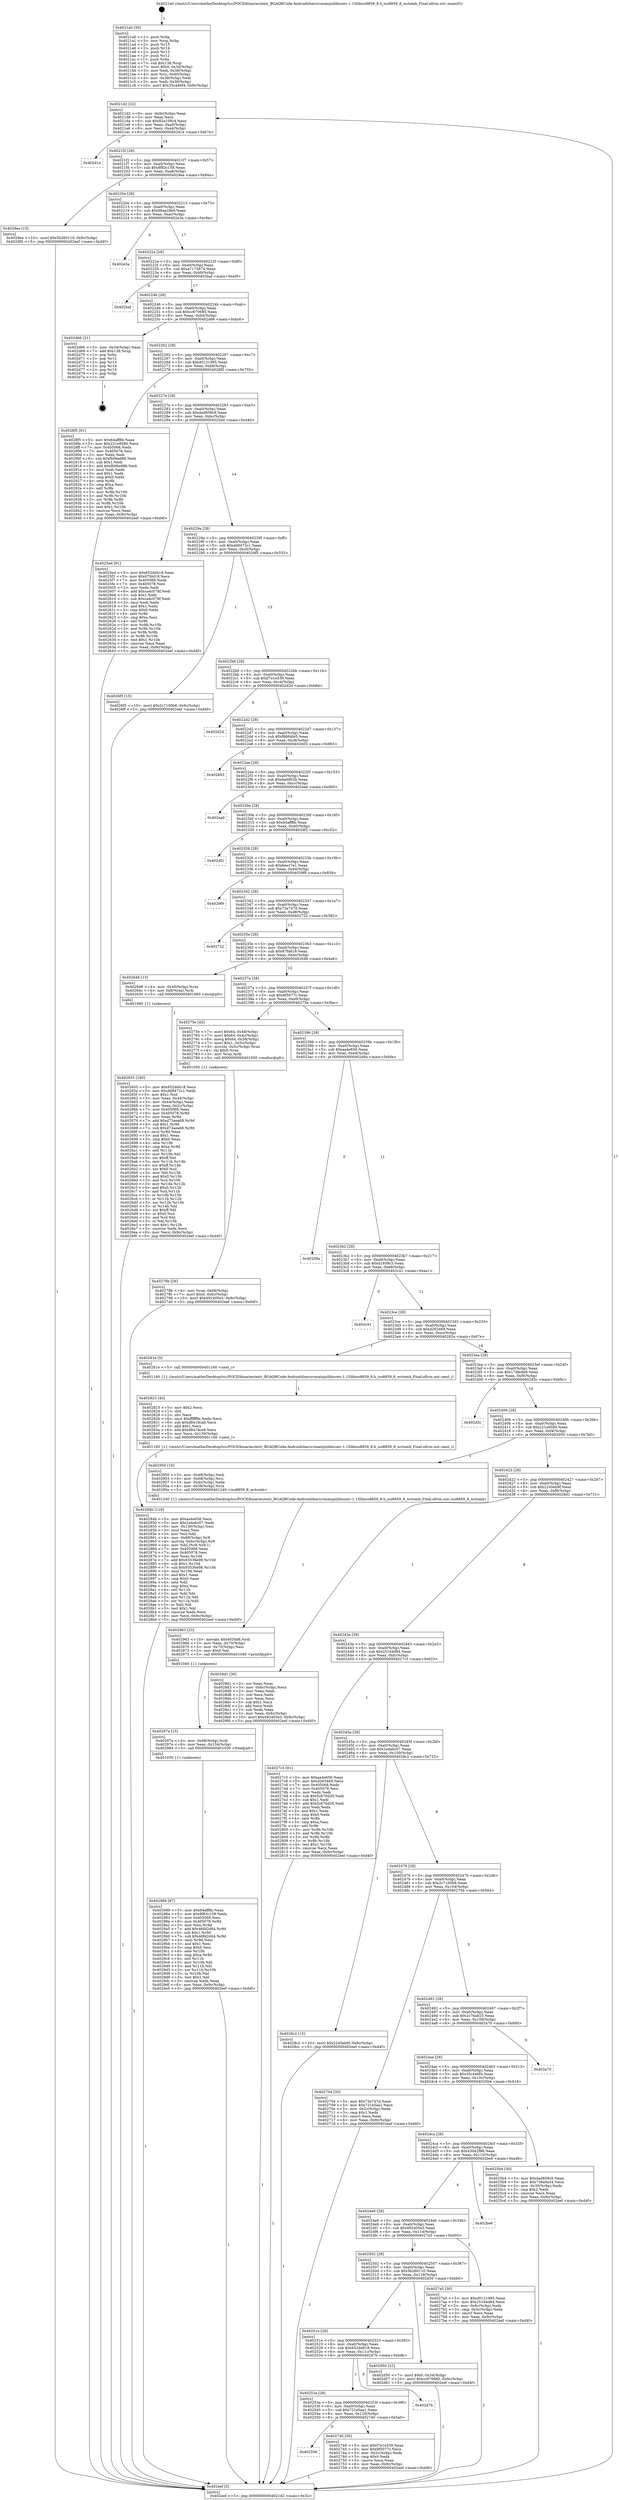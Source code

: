 digraph "0x4021a0" {
  label = "0x4021a0 (/mnt/c/Users/mathe/Desktop/tcc/POCII/binaries/extr_BGAQRCode-Androidzbarsrcmainjnilibiconv-1.15libiso8859_8.h_iso8859_8_wctomb_Final-ollvm.out::main(0))"
  labelloc = "t"
  node[shape=record]

  Entry [label="",width=0.3,height=0.3,shape=circle,fillcolor=black,style=filled]
  "0x4021d2" [label="{
     0x4021d2 [32]\l
     | [instrs]\l
     &nbsp;&nbsp;0x4021d2 \<+6\>: mov -0x9c(%rbp),%eax\l
     &nbsp;&nbsp;0x4021d8 \<+2\>: mov %eax,%ecx\l
     &nbsp;&nbsp;0x4021da \<+6\>: sub $0x82a108c4,%ecx\l
     &nbsp;&nbsp;0x4021e0 \<+6\>: mov %eax,-0xa0(%rbp)\l
     &nbsp;&nbsp;0x4021e6 \<+6\>: mov %ecx,-0xa4(%rbp)\l
     &nbsp;&nbsp;0x4021ec \<+6\>: je 0000000000402d1e \<main+0xb7e\>\l
  }"]
  "0x402d1e" [label="{
     0x402d1e\l
  }", style=dashed]
  "0x4021f2" [label="{
     0x4021f2 [28]\l
     | [instrs]\l
     &nbsp;&nbsp;0x4021f2 \<+5\>: jmp 00000000004021f7 \<main+0x57\>\l
     &nbsp;&nbsp;0x4021f7 \<+6\>: mov -0xa0(%rbp),%eax\l
     &nbsp;&nbsp;0x4021fd \<+5\>: sub $0x8f83c158,%eax\l
     &nbsp;&nbsp;0x402202 \<+6\>: mov %eax,-0xa8(%rbp)\l
     &nbsp;&nbsp;0x402208 \<+6\>: je 00000000004029ea \<main+0x84a\>\l
  }"]
  Exit [label="",width=0.3,height=0.3,shape=circle,fillcolor=black,style=filled,peripheries=2]
  "0x4029ea" [label="{
     0x4029ea [15]\l
     | [instrs]\l
     &nbsp;&nbsp;0x4029ea \<+10\>: movl $0x5b260110,-0x9c(%rbp)\l
     &nbsp;&nbsp;0x4029f4 \<+5\>: jmp 0000000000402eef \<main+0xd4f\>\l
  }"]
  "0x40220e" [label="{
     0x40220e [28]\l
     | [instrs]\l
     &nbsp;&nbsp;0x40220e \<+5\>: jmp 0000000000402213 \<main+0x73\>\l
     &nbsp;&nbsp;0x402213 \<+6\>: mov -0xa0(%rbp),%eax\l
     &nbsp;&nbsp;0x402219 \<+5\>: sub $0x96aa28e9,%eax\l
     &nbsp;&nbsp;0x40221e \<+6\>: mov %eax,-0xac(%rbp)\l
     &nbsp;&nbsp;0x402224 \<+6\>: je 0000000000402e3a \<main+0xc9a\>\l
  }"]
  "0x402989" [label="{
     0x402989 [97]\l
     | [instrs]\l
     &nbsp;&nbsp;0x402989 \<+5\>: mov $0x64aff8b,%eax\l
     &nbsp;&nbsp;0x40298e \<+5\>: mov $0x8f83c158,%edx\l
     &nbsp;&nbsp;0x402993 \<+7\>: mov 0x405068,%esi\l
     &nbsp;&nbsp;0x40299a \<+8\>: mov 0x405078,%r8d\l
     &nbsp;&nbsp;0x4029a2 \<+3\>: mov %esi,%r9d\l
     &nbsp;&nbsp;0x4029a5 \<+7\>: add $0x46fd2d64,%r9d\l
     &nbsp;&nbsp;0x4029ac \<+4\>: sub $0x1,%r9d\l
     &nbsp;&nbsp;0x4029b0 \<+7\>: sub $0x46fd2d64,%r9d\l
     &nbsp;&nbsp;0x4029b7 \<+4\>: imul %r9d,%esi\l
     &nbsp;&nbsp;0x4029bb \<+3\>: and $0x1,%esi\l
     &nbsp;&nbsp;0x4029be \<+3\>: cmp $0x0,%esi\l
     &nbsp;&nbsp;0x4029c1 \<+4\>: sete %r10b\l
     &nbsp;&nbsp;0x4029c5 \<+4\>: cmp $0xa,%r8d\l
     &nbsp;&nbsp;0x4029c9 \<+4\>: setl %r11b\l
     &nbsp;&nbsp;0x4029cd \<+3\>: mov %r10b,%bl\l
     &nbsp;&nbsp;0x4029d0 \<+3\>: and %r11b,%bl\l
     &nbsp;&nbsp;0x4029d3 \<+3\>: xor %r11b,%r10b\l
     &nbsp;&nbsp;0x4029d6 \<+3\>: or %r10b,%bl\l
     &nbsp;&nbsp;0x4029d9 \<+3\>: test $0x1,%bl\l
     &nbsp;&nbsp;0x4029dc \<+3\>: cmovne %edx,%eax\l
     &nbsp;&nbsp;0x4029df \<+6\>: mov %eax,-0x9c(%rbp)\l
     &nbsp;&nbsp;0x4029e5 \<+5\>: jmp 0000000000402eef \<main+0xd4f\>\l
  }"]
  "0x402e3a" [label="{
     0x402e3a\l
  }", style=dashed]
  "0x40222a" [label="{
     0x40222a [28]\l
     | [instrs]\l
     &nbsp;&nbsp;0x40222a \<+5\>: jmp 000000000040222f \<main+0x8f\>\l
     &nbsp;&nbsp;0x40222f \<+6\>: mov -0xa0(%rbp),%eax\l
     &nbsp;&nbsp;0x402235 \<+5\>: sub $0xa7175674,%eax\l
     &nbsp;&nbsp;0x40223a \<+6\>: mov %eax,-0xb0(%rbp)\l
     &nbsp;&nbsp;0x402240 \<+6\>: je 0000000000402baf \<main+0xa0f\>\l
  }"]
  "0x40297a" [label="{
     0x40297a [15]\l
     | [instrs]\l
     &nbsp;&nbsp;0x40297a \<+4\>: mov -0x68(%rbp),%rdi\l
     &nbsp;&nbsp;0x40297e \<+6\>: mov %eax,-0x134(%rbp)\l
     &nbsp;&nbsp;0x402984 \<+5\>: call 0000000000401030 \<free@plt\>\l
     | [calls]\l
     &nbsp;&nbsp;0x401030 \{1\} (unknown)\l
  }"]
  "0x402baf" [label="{
     0x402baf\l
  }", style=dashed]
  "0x402246" [label="{
     0x402246 [28]\l
     | [instrs]\l
     &nbsp;&nbsp;0x402246 \<+5\>: jmp 000000000040224b \<main+0xab\>\l
     &nbsp;&nbsp;0x40224b \<+6\>: mov -0xa0(%rbp),%eax\l
     &nbsp;&nbsp;0x402251 \<+5\>: sub $0xcc670685,%eax\l
     &nbsp;&nbsp;0x402256 \<+6\>: mov %eax,-0xb4(%rbp)\l
     &nbsp;&nbsp;0x40225c \<+6\>: je 0000000000402d66 \<main+0xbc6\>\l
  }"]
  "0x402963" [label="{
     0x402963 [23]\l
     | [instrs]\l
     &nbsp;&nbsp;0x402963 \<+10\>: movabs $0x4030d6,%rdi\l
     &nbsp;&nbsp;0x40296d \<+3\>: mov %eax,-0x70(%rbp)\l
     &nbsp;&nbsp;0x402970 \<+3\>: mov -0x70(%rbp),%esi\l
     &nbsp;&nbsp;0x402973 \<+2\>: mov $0x0,%al\l
     &nbsp;&nbsp;0x402975 \<+5\>: call 0000000000401040 \<printf@plt\>\l
     | [calls]\l
     &nbsp;&nbsp;0x401040 \{1\} (unknown)\l
  }"]
  "0x402d66" [label="{
     0x402d66 [21]\l
     | [instrs]\l
     &nbsp;&nbsp;0x402d66 \<+3\>: mov -0x34(%rbp),%eax\l
     &nbsp;&nbsp;0x402d69 \<+7\>: add $0x138,%rsp\l
     &nbsp;&nbsp;0x402d70 \<+1\>: pop %rbx\l
     &nbsp;&nbsp;0x402d71 \<+2\>: pop %r12\l
     &nbsp;&nbsp;0x402d73 \<+2\>: pop %r13\l
     &nbsp;&nbsp;0x402d75 \<+2\>: pop %r14\l
     &nbsp;&nbsp;0x402d77 \<+2\>: pop %r15\l
     &nbsp;&nbsp;0x402d79 \<+1\>: pop %rbp\l
     &nbsp;&nbsp;0x402d7a \<+1\>: ret\l
  }"]
  "0x402262" [label="{
     0x402262 [28]\l
     | [instrs]\l
     &nbsp;&nbsp;0x402262 \<+5\>: jmp 0000000000402267 \<main+0xc7\>\l
     &nbsp;&nbsp;0x402267 \<+6\>: mov -0xa0(%rbp),%eax\l
     &nbsp;&nbsp;0x40226d \<+5\>: sub $0xd0121995,%eax\l
     &nbsp;&nbsp;0x402272 \<+6\>: mov %eax,-0xb8(%rbp)\l
     &nbsp;&nbsp;0x402278 \<+6\>: je 00000000004028f5 \<main+0x755\>\l
  }"]
  "0x40284b" [label="{
     0x40284b [119]\l
     | [instrs]\l
     &nbsp;&nbsp;0x40284b \<+5\>: mov $0xaa4e656,%ecx\l
     &nbsp;&nbsp;0x402850 \<+5\>: mov $0x2a4abc07,%edx\l
     &nbsp;&nbsp;0x402855 \<+6\>: mov -0x130(%rbp),%esi\l
     &nbsp;&nbsp;0x40285b \<+3\>: imul %eax,%esi\l
     &nbsp;&nbsp;0x40285e \<+3\>: mov %sil,%dil\l
     &nbsp;&nbsp;0x402861 \<+4\>: mov -0x68(%rbp),%r8\l
     &nbsp;&nbsp;0x402865 \<+4\>: movslq -0x6c(%rbp),%r9\l
     &nbsp;&nbsp;0x402869 \<+4\>: mov %dil,(%r8,%r9,1)\l
     &nbsp;&nbsp;0x40286d \<+7\>: mov 0x405068,%eax\l
     &nbsp;&nbsp;0x402874 \<+7\>: mov 0x405078,%esi\l
     &nbsp;&nbsp;0x40287b \<+3\>: mov %eax,%r10d\l
     &nbsp;&nbsp;0x40287e \<+7\>: add $0x93536e98,%r10d\l
     &nbsp;&nbsp;0x402885 \<+4\>: sub $0x1,%r10d\l
     &nbsp;&nbsp;0x402889 \<+7\>: sub $0x93536e98,%r10d\l
     &nbsp;&nbsp;0x402890 \<+4\>: imul %r10d,%eax\l
     &nbsp;&nbsp;0x402894 \<+3\>: and $0x1,%eax\l
     &nbsp;&nbsp;0x402897 \<+3\>: cmp $0x0,%eax\l
     &nbsp;&nbsp;0x40289a \<+4\>: sete %dil\l
     &nbsp;&nbsp;0x40289e \<+3\>: cmp $0xa,%esi\l
     &nbsp;&nbsp;0x4028a1 \<+4\>: setl %r11b\l
     &nbsp;&nbsp;0x4028a5 \<+3\>: mov %dil,%bl\l
     &nbsp;&nbsp;0x4028a8 \<+3\>: and %r11b,%bl\l
     &nbsp;&nbsp;0x4028ab \<+3\>: xor %r11b,%dil\l
     &nbsp;&nbsp;0x4028ae \<+3\>: or %dil,%bl\l
     &nbsp;&nbsp;0x4028b1 \<+3\>: test $0x1,%bl\l
     &nbsp;&nbsp;0x4028b4 \<+3\>: cmovne %edx,%ecx\l
     &nbsp;&nbsp;0x4028b7 \<+6\>: mov %ecx,-0x9c(%rbp)\l
     &nbsp;&nbsp;0x4028bd \<+5\>: jmp 0000000000402eef \<main+0xd4f\>\l
  }"]
  "0x4028f5" [label="{
     0x4028f5 [91]\l
     | [instrs]\l
     &nbsp;&nbsp;0x4028f5 \<+5\>: mov $0x64aff8b,%eax\l
     &nbsp;&nbsp;0x4028fa \<+5\>: mov $0x221e9580,%ecx\l
     &nbsp;&nbsp;0x4028ff \<+7\>: mov 0x405068,%edx\l
     &nbsp;&nbsp;0x402906 \<+7\>: mov 0x405078,%esi\l
     &nbsp;&nbsp;0x40290d \<+2\>: mov %edx,%edi\l
     &nbsp;&nbsp;0x40290f \<+6\>: sub $0xfb06ed86,%edi\l
     &nbsp;&nbsp;0x402915 \<+3\>: sub $0x1,%edi\l
     &nbsp;&nbsp;0x402918 \<+6\>: add $0xfb06ed86,%edi\l
     &nbsp;&nbsp;0x40291e \<+3\>: imul %edi,%edx\l
     &nbsp;&nbsp;0x402921 \<+3\>: and $0x1,%edx\l
     &nbsp;&nbsp;0x402924 \<+3\>: cmp $0x0,%edx\l
     &nbsp;&nbsp;0x402927 \<+4\>: sete %r8b\l
     &nbsp;&nbsp;0x40292b \<+3\>: cmp $0xa,%esi\l
     &nbsp;&nbsp;0x40292e \<+4\>: setl %r9b\l
     &nbsp;&nbsp;0x402932 \<+3\>: mov %r8b,%r10b\l
     &nbsp;&nbsp;0x402935 \<+3\>: and %r9b,%r10b\l
     &nbsp;&nbsp;0x402938 \<+3\>: xor %r9b,%r8b\l
     &nbsp;&nbsp;0x40293b \<+3\>: or %r8b,%r10b\l
     &nbsp;&nbsp;0x40293e \<+4\>: test $0x1,%r10b\l
     &nbsp;&nbsp;0x402942 \<+3\>: cmovne %ecx,%eax\l
     &nbsp;&nbsp;0x402945 \<+6\>: mov %eax,-0x9c(%rbp)\l
     &nbsp;&nbsp;0x40294b \<+5\>: jmp 0000000000402eef \<main+0xd4f\>\l
  }"]
  "0x40227e" [label="{
     0x40227e [28]\l
     | [instrs]\l
     &nbsp;&nbsp;0x40227e \<+5\>: jmp 0000000000402283 \<main+0xe3\>\l
     &nbsp;&nbsp;0x402283 \<+6\>: mov -0xa0(%rbp),%eax\l
     &nbsp;&nbsp;0x402289 \<+5\>: sub $0xdad859c9,%eax\l
     &nbsp;&nbsp;0x40228e \<+6\>: mov %eax,-0xbc(%rbp)\l
     &nbsp;&nbsp;0x402294 \<+6\>: je 00000000004025ed \<main+0x44d\>\l
  }"]
  "0x402823" [label="{
     0x402823 [40]\l
     | [instrs]\l
     &nbsp;&nbsp;0x402823 \<+5\>: mov $0x2,%ecx\l
     &nbsp;&nbsp;0x402828 \<+1\>: cltd\l
     &nbsp;&nbsp;0x402829 \<+2\>: idiv %ecx\l
     &nbsp;&nbsp;0x40282b \<+6\>: imul $0xfffffffe,%edx,%ecx\l
     &nbsp;&nbsp;0x402831 \<+6\>: sub $0xd8418ca9,%ecx\l
     &nbsp;&nbsp;0x402837 \<+3\>: add $0x1,%ecx\l
     &nbsp;&nbsp;0x40283a \<+6\>: add $0xd8418ca9,%ecx\l
     &nbsp;&nbsp;0x402840 \<+6\>: mov %ecx,-0x130(%rbp)\l
     &nbsp;&nbsp;0x402846 \<+5\>: call 0000000000401160 \<next_i\>\l
     | [calls]\l
     &nbsp;&nbsp;0x401160 \{1\} (/mnt/c/Users/mathe/Desktop/tcc/POCII/binaries/extr_BGAQRCode-Androidzbarsrcmainjnilibiconv-1.15libiso8859_8.h_iso8859_8_wctomb_Final-ollvm.out::next_i)\l
  }"]
  "0x4025ed" [label="{
     0x4025ed [91]\l
     | [instrs]\l
     &nbsp;&nbsp;0x4025ed \<+5\>: mov $0x652dd418,%eax\l
     &nbsp;&nbsp;0x4025f2 \<+5\>: mov $0x87fdd19,%ecx\l
     &nbsp;&nbsp;0x4025f7 \<+7\>: mov 0x405068,%edx\l
     &nbsp;&nbsp;0x4025fe \<+7\>: mov 0x405078,%esi\l
     &nbsp;&nbsp;0x402605 \<+2\>: mov %edx,%edi\l
     &nbsp;&nbsp;0x402607 \<+6\>: add $0xca4c078f,%edi\l
     &nbsp;&nbsp;0x40260d \<+3\>: sub $0x1,%edi\l
     &nbsp;&nbsp;0x402610 \<+6\>: sub $0xca4c078f,%edi\l
     &nbsp;&nbsp;0x402616 \<+3\>: imul %edi,%edx\l
     &nbsp;&nbsp;0x402619 \<+3\>: and $0x1,%edx\l
     &nbsp;&nbsp;0x40261c \<+3\>: cmp $0x0,%edx\l
     &nbsp;&nbsp;0x40261f \<+4\>: sete %r8b\l
     &nbsp;&nbsp;0x402623 \<+3\>: cmp $0xa,%esi\l
     &nbsp;&nbsp;0x402626 \<+4\>: setl %r9b\l
     &nbsp;&nbsp;0x40262a \<+3\>: mov %r8b,%r10b\l
     &nbsp;&nbsp;0x40262d \<+3\>: and %r9b,%r10b\l
     &nbsp;&nbsp;0x402630 \<+3\>: xor %r9b,%r8b\l
     &nbsp;&nbsp;0x402633 \<+3\>: or %r8b,%r10b\l
     &nbsp;&nbsp;0x402636 \<+4\>: test $0x1,%r10b\l
     &nbsp;&nbsp;0x40263a \<+3\>: cmovne %ecx,%eax\l
     &nbsp;&nbsp;0x40263d \<+6\>: mov %eax,-0x9c(%rbp)\l
     &nbsp;&nbsp;0x402643 \<+5\>: jmp 0000000000402eef \<main+0xd4f\>\l
  }"]
  "0x40229a" [label="{
     0x40229a [28]\l
     | [instrs]\l
     &nbsp;&nbsp;0x40229a \<+5\>: jmp 000000000040229f \<main+0xff\>\l
     &nbsp;&nbsp;0x40229f \<+6\>: mov -0xa0(%rbp),%eax\l
     &nbsp;&nbsp;0x4022a5 \<+5\>: sub $0xdd8472c1,%eax\l
     &nbsp;&nbsp;0x4022aa \<+6\>: mov %eax,-0xc0(%rbp)\l
     &nbsp;&nbsp;0x4022b0 \<+6\>: je 00000000004026f5 \<main+0x555\>\l
  }"]
  "0x40278b" [label="{
     0x40278b [26]\l
     | [instrs]\l
     &nbsp;&nbsp;0x40278b \<+4\>: mov %rax,-0x68(%rbp)\l
     &nbsp;&nbsp;0x40278f \<+7\>: movl $0x0,-0x6c(%rbp)\l
     &nbsp;&nbsp;0x402796 \<+10\>: movl $0x492405e3,-0x9c(%rbp)\l
     &nbsp;&nbsp;0x4027a0 \<+5\>: jmp 0000000000402eef \<main+0xd4f\>\l
  }"]
  "0x4026f5" [label="{
     0x4026f5 [15]\l
     | [instrs]\l
     &nbsp;&nbsp;0x4026f5 \<+10\>: movl $0x2c7100b8,-0x9c(%rbp)\l
     &nbsp;&nbsp;0x4026ff \<+5\>: jmp 0000000000402eef \<main+0xd4f\>\l
  }"]
  "0x4022b6" [label="{
     0x4022b6 [28]\l
     | [instrs]\l
     &nbsp;&nbsp;0x4022b6 \<+5\>: jmp 00000000004022bb \<main+0x11b\>\l
     &nbsp;&nbsp;0x4022bb \<+6\>: mov -0xa0(%rbp),%eax\l
     &nbsp;&nbsp;0x4022c1 \<+5\>: sub $0xf7e1e539,%eax\l
     &nbsp;&nbsp;0x4022c6 \<+6\>: mov %eax,-0xc4(%rbp)\l
     &nbsp;&nbsp;0x4022cc \<+6\>: je 0000000000402d2d \<main+0xb8d\>\l
  }"]
  "0x402556" [label="{
     0x402556\l
  }", style=dashed]
  "0x402d2d" [label="{
     0x402d2d\l
  }", style=dashed]
  "0x4022d2" [label="{
     0x4022d2 [28]\l
     | [instrs]\l
     &nbsp;&nbsp;0x4022d2 \<+5\>: jmp 00000000004022d7 \<main+0x137\>\l
     &nbsp;&nbsp;0x4022d7 \<+6\>: mov -0xa0(%rbp),%eax\l
     &nbsp;&nbsp;0x4022dd \<+5\>: sub $0xf8664fe5,%eax\l
     &nbsp;&nbsp;0x4022e2 \<+6\>: mov %eax,-0xc8(%rbp)\l
     &nbsp;&nbsp;0x4022e8 \<+6\>: je 0000000000402b03 \<main+0x963\>\l
  }"]
  "0x402740" [label="{
     0x402740 [30]\l
     | [instrs]\l
     &nbsp;&nbsp;0x402740 \<+5\>: mov $0xf7e1e539,%eax\l
     &nbsp;&nbsp;0x402745 \<+5\>: mov $0x8f5077c,%ecx\l
     &nbsp;&nbsp;0x40274a \<+3\>: mov -0x2c(%rbp),%edx\l
     &nbsp;&nbsp;0x40274d \<+3\>: cmp $0x0,%edx\l
     &nbsp;&nbsp;0x402750 \<+3\>: cmove %ecx,%eax\l
     &nbsp;&nbsp;0x402753 \<+6\>: mov %eax,-0x9c(%rbp)\l
     &nbsp;&nbsp;0x402759 \<+5\>: jmp 0000000000402eef \<main+0xd4f\>\l
  }"]
  "0x402b03" [label="{
     0x402b03\l
  }", style=dashed]
  "0x4022ee" [label="{
     0x4022ee [28]\l
     | [instrs]\l
     &nbsp;&nbsp;0x4022ee \<+5\>: jmp 00000000004022f3 \<main+0x153\>\l
     &nbsp;&nbsp;0x4022f3 \<+6\>: mov -0xa0(%rbp),%eax\l
     &nbsp;&nbsp;0x4022f9 \<+5\>: sub $0xfae6f02b,%eax\l
     &nbsp;&nbsp;0x4022fe \<+6\>: mov %eax,-0xcc(%rbp)\l
     &nbsp;&nbsp;0x402304 \<+6\>: je 0000000000402ea0 \<main+0xd00\>\l
  }"]
  "0x40253a" [label="{
     0x40253a [28]\l
     | [instrs]\l
     &nbsp;&nbsp;0x40253a \<+5\>: jmp 000000000040253f \<main+0x39f\>\l
     &nbsp;&nbsp;0x40253f \<+6\>: mov -0xa0(%rbp),%eax\l
     &nbsp;&nbsp;0x402545 \<+5\>: sub $0x721e5aa1,%eax\l
     &nbsp;&nbsp;0x40254a \<+6\>: mov %eax,-0x120(%rbp)\l
     &nbsp;&nbsp;0x402550 \<+6\>: je 0000000000402740 \<main+0x5a0\>\l
  }"]
  "0x402ea0" [label="{
     0x402ea0\l
  }", style=dashed]
  "0x40230a" [label="{
     0x40230a [28]\l
     | [instrs]\l
     &nbsp;&nbsp;0x40230a \<+5\>: jmp 000000000040230f \<main+0x16f\>\l
     &nbsp;&nbsp;0x40230f \<+6\>: mov -0xa0(%rbp),%eax\l
     &nbsp;&nbsp;0x402315 \<+5\>: sub $0x64aff8b,%eax\l
     &nbsp;&nbsp;0x40231a \<+6\>: mov %eax,-0xd0(%rbp)\l
     &nbsp;&nbsp;0x402320 \<+6\>: je 0000000000402df2 \<main+0xc52\>\l
  }"]
  "0x402d7b" [label="{
     0x402d7b\l
  }", style=dashed]
  "0x402df2" [label="{
     0x402df2\l
  }", style=dashed]
  "0x402326" [label="{
     0x402326 [28]\l
     | [instrs]\l
     &nbsp;&nbsp;0x402326 \<+5\>: jmp 000000000040232b \<main+0x18b\>\l
     &nbsp;&nbsp;0x40232b \<+6\>: mov -0xa0(%rbp),%eax\l
     &nbsp;&nbsp;0x402331 \<+5\>: sub $0x6ee17e1,%eax\l
     &nbsp;&nbsp;0x402336 \<+6\>: mov %eax,-0xd4(%rbp)\l
     &nbsp;&nbsp;0x40233c \<+6\>: je 00000000004029f9 \<main+0x859\>\l
  }"]
  "0x40251e" [label="{
     0x40251e [28]\l
     | [instrs]\l
     &nbsp;&nbsp;0x40251e \<+5\>: jmp 0000000000402523 \<main+0x383\>\l
     &nbsp;&nbsp;0x402523 \<+6\>: mov -0xa0(%rbp),%eax\l
     &nbsp;&nbsp;0x402529 \<+5\>: sub $0x652dd418,%eax\l
     &nbsp;&nbsp;0x40252e \<+6\>: mov %eax,-0x11c(%rbp)\l
     &nbsp;&nbsp;0x402534 \<+6\>: je 0000000000402d7b \<main+0xbdb\>\l
  }"]
  "0x4029f9" [label="{
     0x4029f9\l
  }", style=dashed]
  "0x402342" [label="{
     0x402342 [28]\l
     | [instrs]\l
     &nbsp;&nbsp;0x402342 \<+5\>: jmp 0000000000402347 \<main+0x1a7\>\l
     &nbsp;&nbsp;0x402347 \<+6\>: mov -0xa0(%rbp),%eax\l
     &nbsp;&nbsp;0x40234d \<+5\>: sub $0x73a747d,%eax\l
     &nbsp;&nbsp;0x402352 \<+6\>: mov %eax,-0xd8(%rbp)\l
     &nbsp;&nbsp;0x402358 \<+6\>: je 0000000000402722 \<main+0x582\>\l
  }"]
  "0x402d50" [label="{
     0x402d50 [22]\l
     | [instrs]\l
     &nbsp;&nbsp;0x402d50 \<+7\>: movl $0x0,-0x34(%rbp)\l
     &nbsp;&nbsp;0x402d57 \<+10\>: movl $0xcc670685,-0x9c(%rbp)\l
     &nbsp;&nbsp;0x402d61 \<+5\>: jmp 0000000000402eef \<main+0xd4f\>\l
  }"]
  "0x402722" [label="{
     0x402722\l
  }", style=dashed]
  "0x40235e" [label="{
     0x40235e [28]\l
     | [instrs]\l
     &nbsp;&nbsp;0x40235e \<+5\>: jmp 0000000000402363 \<main+0x1c3\>\l
     &nbsp;&nbsp;0x402363 \<+6\>: mov -0xa0(%rbp),%eax\l
     &nbsp;&nbsp;0x402369 \<+5\>: sub $0x87fdd19,%eax\l
     &nbsp;&nbsp;0x40236e \<+6\>: mov %eax,-0xdc(%rbp)\l
     &nbsp;&nbsp;0x402374 \<+6\>: je 0000000000402648 \<main+0x4a8\>\l
  }"]
  "0x402502" [label="{
     0x402502 [28]\l
     | [instrs]\l
     &nbsp;&nbsp;0x402502 \<+5\>: jmp 0000000000402507 \<main+0x367\>\l
     &nbsp;&nbsp;0x402507 \<+6\>: mov -0xa0(%rbp),%eax\l
     &nbsp;&nbsp;0x40250d \<+5\>: sub $0x5b260110,%eax\l
     &nbsp;&nbsp;0x402512 \<+6\>: mov %eax,-0x118(%rbp)\l
     &nbsp;&nbsp;0x402518 \<+6\>: je 0000000000402d50 \<main+0xbb0\>\l
  }"]
  "0x402648" [label="{
     0x402648 [13]\l
     | [instrs]\l
     &nbsp;&nbsp;0x402648 \<+4\>: mov -0x40(%rbp),%rax\l
     &nbsp;&nbsp;0x40264c \<+4\>: mov 0x8(%rax),%rdi\l
     &nbsp;&nbsp;0x402650 \<+5\>: call 0000000000401060 \<atoi@plt\>\l
     | [calls]\l
     &nbsp;&nbsp;0x401060 \{1\} (unknown)\l
  }"]
  "0x40237a" [label="{
     0x40237a [28]\l
     | [instrs]\l
     &nbsp;&nbsp;0x40237a \<+5\>: jmp 000000000040237f \<main+0x1df\>\l
     &nbsp;&nbsp;0x40237f \<+6\>: mov -0xa0(%rbp),%eax\l
     &nbsp;&nbsp;0x402385 \<+5\>: sub $0x8f5077c,%eax\l
     &nbsp;&nbsp;0x40238a \<+6\>: mov %eax,-0xe0(%rbp)\l
     &nbsp;&nbsp;0x402390 \<+6\>: je 000000000040275e \<main+0x5be\>\l
  }"]
  "0x4027a5" [label="{
     0x4027a5 [30]\l
     | [instrs]\l
     &nbsp;&nbsp;0x4027a5 \<+5\>: mov $0xd0121995,%eax\l
     &nbsp;&nbsp;0x4027aa \<+5\>: mov $0x25164d84,%ecx\l
     &nbsp;&nbsp;0x4027af \<+3\>: mov -0x6c(%rbp),%edx\l
     &nbsp;&nbsp;0x4027b2 \<+3\>: cmp -0x5c(%rbp),%edx\l
     &nbsp;&nbsp;0x4027b5 \<+3\>: cmovl %ecx,%eax\l
     &nbsp;&nbsp;0x4027b8 \<+6\>: mov %eax,-0x9c(%rbp)\l
     &nbsp;&nbsp;0x4027be \<+5\>: jmp 0000000000402eef \<main+0xd4f\>\l
  }"]
  "0x40275e" [label="{
     0x40275e [45]\l
     | [instrs]\l
     &nbsp;&nbsp;0x40275e \<+7\>: movl $0x64,-0x48(%rbp)\l
     &nbsp;&nbsp;0x402765 \<+7\>: movl $0x64,-0x4c(%rbp)\l
     &nbsp;&nbsp;0x40276c \<+8\>: movq $0x64,-0x58(%rbp)\l
     &nbsp;&nbsp;0x402774 \<+7\>: movl $0x1,-0x5c(%rbp)\l
     &nbsp;&nbsp;0x40277b \<+4\>: movslq -0x5c(%rbp),%rax\l
     &nbsp;&nbsp;0x40277f \<+4\>: shl $0x0,%rax\l
     &nbsp;&nbsp;0x402783 \<+3\>: mov %rax,%rdi\l
     &nbsp;&nbsp;0x402786 \<+5\>: call 0000000000401050 \<malloc@plt\>\l
     | [calls]\l
     &nbsp;&nbsp;0x401050 \{1\} (unknown)\l
  }"]
  "0x402396" [label="{
     0x402396 [28]\l
     | [instrs]\l
     &nbsp;&nbsp;0x402396 \<+5\>: jmp 000000000040239b \<main+0x1fb\>\l
     &nbsp;&nbsp;0x40239b \<+6\>: mov -0xa0(%rbp),%eax\l
     &nbsp;&nbsp;0x4023a1 \<+5\>: sub $0xaa4e656,%eax\l
     &nbsp;&nbsp;0x4023a6 \<+6\>: mov %eax,-0xe4(%rbp)\l
     &nbsp;&nbsp;0x4023ac \<+6\>: je 0000000000402d9a \<main+0xbfa\>\l
  }"]
  "0x4024e6" [label="{
     0x4024e6 [28]\l
     | [instrs]\l
     &nbsp;&nbsp;0x4024e6 \<+5\>: jmp 00000000004024eb \<main+0x34b\>\l
     &nbsp;&nbsp;0x4024eb \<+6\>: mov -0xa0(%rbp),%eax\l
     &nbsp;&nbsp;0x4024f1 \<+5\>: sub $0x492405e3,%eax\l
     &nbsp;&nbsp;0x4024f6 \<+6\>: mov %eax,-0x114(%rbp)\l
     &nbsp;&nbsp;0x4024fc \<+6\>: je 00000000004027a5 \<main+0x605\>\l
  }"]
  "0x402d9a" [label="{
     0x402d9a\l
  }", style=dashed]
  "0x4023b2" [label="{
     0x4023b2 [28]\l
     | [instrs]\l
     &nbsp;&nbsp;0x4023b2 \<+5\>: jmp 00000000004023b7 \<main+0x217\>\l
     &nbsp;&nbsp;0x4023b7 \<+6\>: mov -0xa0(%rbp),%eax\l
     &nbsp;&nbsp;0x4023bd \<+5\>: sub $0xd1939c3,%eax\l
     &nbsp;&nbsp;0x4023c2 \<+6\>: mov %eax,-0xe8(%rbp)\l
     &nbsp;&nbsp;0x4023c8 \<+6\>: je 0000000000402c41 \<main+0xaa1\>\l
  }"]
  "0x402be6" [label="{
     0x402be6\l
  }", style=dashed]
  "0x402c41" [label="{
     0x402c41\l
  }", style=dashed]
  "0x4023ce" [label="{
     0x4023ce [28]\l
     | [instrs]\l
     &nbsp;&nbsp;0x4023ce \<+5\>: jmp 00000000004023d3 \<main+0x233\>\l
     &nbsp;&nbsp;0x4023d3 \<+6\>: mov -0xa0(%rbp),%eax\l
     &nbsp;&nbsp;0x4023d9 \<+5\>: sub $0xd263469,%eax\l
     &nbsp;&nbsp;0x4023de \<+6\>: mov %eax,-0xec(%rbp)\l
     &nbsp;&nbsp;0x4023e4 \<+6\>: je 000000000040281e \<main+0x67e\>\l
  }"]
  "0x402655" [label="{
     0x402655 [160]\l
     | [instrs]\l
     &nbsp;&nbsp;0x402655 \<+5\>: mov $0x652dd418,%ecx\l
     &nbsp;&nbsp;0x40265a \<+5\>: mov $0xdd8472c1,%edx\l
     &nbsp;&nbsp;0x40265f \<+3\>: mov $0x1,%sil\l
     &nbsp;&nbsp;0x402662 \<+3\>: mov %eax,-0x44(%rbp)\l
     &nbsp;&nbsp;0x402665 \<+3\>: mov -0x44(%rbp),%eax\l
     &nbsp;&nbsp;0x402668 \<+3\>: mov %eax,-0x2c(%rbp)\l
     &nbsp;&nbsp;0x40266b \<+7\>: mov 0x405068,%eax\l
     &nbsp;&nbsp;0x402672 \<+8\>: mov 0x405078,%r8d\l
     &nbsp;&nbsp;0x40267a \<+3\>: mov %eax,%r9d\l
     &nbsp;&nbsp;0x40267d \<+7\>: add $0xd73aea68,%r9d\l
     &nbsp;&nbsp;0x402684 \<+4\>: sub $0x1,%r9d\l
     &nbsp;&nbsp;0x402688 \<+7\>: sub $0xd73aea68,%r9d\l
     &nbsp;&nbsp;0x40268f \<+4\>: imul %r9d,%eax\l
     &nbsp;&nbsp;0x402693 \<+3\>: and $0x1,%eax\l
     &nbsp;&nbsp;0x402696 \<+3\>: cmp $0x0,%eax\l
     &nbsp;&nbsp;0x402699 \<+4\>: sete %r10b\l
     &nbsp;&nbsp;0x40269d \<+4\>: cmp $0xa,%r8d\l
     &nbsp;&nbsp;0x4026a1 \<+4\>: setl %r11b\l
     &nbsp;&nbsp;0x4026a5 \<+3\>: mov %r10b,%bl\l
     &nbsp;&nbsp;0x4026a8 \<+3\>: xor $0xff,%bl\l
     &nbsp;&nbsp;0x4026ab \<+3\>: mov %r11b,%r14b\l
     &nbsp;&nbsp;0x4026ae \<+4\>: xor $0xff,%r14b\l
     &nbsp;&nbsp;0x4026b2 \<+4\>: xor $0x0,%sil\l
     &nbsp;&nbsp;0x4026b6 \<+3\>: mov %bl,%r15b\l
     &nbsp;&nbsp;0x4026b9 \<+4\>: and $0x0,%r15b\l
     &nbsp;&nbsp;0x4026bd \<+3\>: and %sil,%r10b\l
     &nbsp;&nbsp;0x4026c0 \<+3\>: mov %r14b,%r12b\l
     &nbsp;&nbsp;0x4026c3 \<+4\>: and $0x0,%r12b\l
     &nbsp;&nbsp;0x4026c7 \<+3\>: and %sil,%r11b\l
     &nbsp;&nbsp;0x4026ca \<+3\>: or %r10b,%r15b\l
     &nbsp;&nbsp;0x4026cd \<+3\>: or %r11b,%r12b\l
     &nbsp;&nbsp;0x4026d0 \<+3\>: xor %r12b,%r15b\l
     &nbsp;&nbsp;0x4026d3 \<+3\>: or %r14b,%bl\l
     &nbsp;&nbsp;0x4026d6 \<+3\>: xor $0xff,%bl\l
     &nbsp;&nbsp;0x4026d9 \<+4\>: or $0x0,%sil\l
     &nbsp;&nbsp;0x4026dd \<+3\>: and %sil,%bl\l
     &nbsp;&nbsp;0x4026e0 \<+3\>: or %bl,%r15b\l
     &nbsp;&nbsp;0x4026e3 \<+4\>: test $0x1,%r15b\l
     &nbsp;&nbsp;0x4026e7 \<+3\>: cmovne %edx,%ecx\l
     &nbsp;&nbsp;0x4026ea \<+6\>: mov %ecx,-0x9c(%rbp)\l
     &nbsp;&nbsp;0x4026f0 \<+5\>: jmp 0000000000402eef \<main+0xd4f\>\l
  }"]
  "0x40281e" [label="{
     0x40281e [5]\l
     | [instrs]\l
     &nbsp;&nbsp;0x40281e \<+5\>: call 0000000000401160 \<next_i\>\l
     | [calls]\l
     &nbsp;&nbsp;0x401160 \{1\} (/mnt/c/Users/mathe/Desktop/tcc/POCII/binaries/extr_BGAQRCode-Androidzbarsrcmainjnilibiconv-1.15libiso8859_8.h_iso8859_8_wctomb_Final-ollvm.out::next_i)\l
  }"]
  "0x4023ea" [label="{
     0x4023ea [28]\l
     | [instrs]\l
     &nbsp;&nbsp;0x4023ea \<+5\>: jmp 00000000004023ef \<main+0x24f\>\l
     &nbsp;&nbsp;0x4023ef \<+6\>: mov -0xa0(%rbp),%eax\l
     &nbsp;&nbsp;0x4023f5 \<+5\>: sub $0x17dfe4b9,%eax\l
     &nbsp;&nbsp;0x4023fa \<+6\>: mov %eax,-0xf0(%rbp)\l
     &nbsp;&nbsp;0x402400 \<+6\>: je 0000000000402d3c \<main+0xb9c\>\l
  }"]
  "0x4021a0" [label="{
     0x4021a0 [50]\l
     | [instrs]\l
     &nbsp;&nbsp;0x4021a0 \<+1\>: push %rbp\l
     &nbsp;&nbsp;0x4021a1 \<+3\>: mov %rsp,%rbp\l
     &nbsp;&nbsp;0x4021a4 \<+2\>: push %r15\l
     &nbsp;&nbsp;0x4021a6 \<+2\>: push %r14\l
     &nbsp;&nbsp;0x4021a8 \<+2\>: push %r13\l
     &nbsp;&nbsp;0x4021aa \<+2\>: push %r12\l
     &nbsp;&nbsp;0x4021ac \<+1\>: push %rbx\l
     &nbsp;&nbsp;0x4021ad \<+7\>: sub $0x138,%rsp\l
     &nbsp;&nbsp;0x4021b4 \<+7\>: movl $0x0,-0x34(%rbp)\l
     &nbsp;&nbsp;0x4021bb \<+3\>: mov %edi,-0x38(%rbp)\l
     &nbsp;&nbsp;0x4021be \<+4\>: mov %rsi,-0x40(%rbp)\l
     &nbsp;&nbsp;0x4021c2 \<+3\>: mov -0x38(%rbp),%edi\l
     &nbsp;&nbsp;0x4021c5 \<+3\>: mov %edi,-0x30(%rbp)\l
     &nbsp;&nbsp;0x4021c8 \<+10\>: movl $0x35c446f4,-0x9c(%rbp)\l
  }"]
  "0x402d3c" [label="{
     0x402d3c\l
  }", style=dashed]
  "0x402406" [label="{
     0x402406 [28]\l
     | [instrs]\l
     &nbsp;&nbsp;0x402406 \<+5\>: jmp 000000000040240b \<main+0x26b\>\l
     &nbsp;&nbsp;0x40240b \<+6\>: mov -0xa0(%rbp),%eax\l
     &nbsp;&nbsp;0x402411 \<+5\>: sub $0x221e9580,%eax\l
     &nbsp;&nbsp;0x402416 \<+6\>: mov %eax,-0xf4(%rbp)\l
     &nbsp;&nbsp;0x40241c \<+6\>: je 0000000000402950 \<main+0x7b0\>\l
  }"]
  "0x402eef" [label="{
     0x402eef [5]\l
     | [instrs]\l
     &nbsp;&nbsp;0x402eef \<+5\>: jmp 00000000004021d2 \<main+0x32\>\l
  }"]
  "0x402950" [label="{
     0x402950 [19]\l
     | [instrs]\l
     &nbsp;&nbsp;0x402950 \<+3\>: mov -0x48(%rbp),%edi\l
     &nbsp;&nbsp;0x402953 \<+4\>: mov -0x68(%rbp),%rsi\l
     &nbsp;&nbsp;0x402957 \<+3\>: mov -0x4c(%rbp),%edx\l
     &nbsp;&nbsp;0x40295a \<+4\>: mov -0x58(%rbp),%rcx\l
     &nbsp;&nbsp;0x40295e \<+5\>: call 0000000000401240 \<iso8859_8_wctomb\>\l
     | [calls]\l
     &nbsp;&nbsp;0x401240 \{1\} (/mnt/c/Users/mathe/Desktop/tcc/POCII/binaries/extr_BGAQRCode-Androidzbarsrcmainjnilibiconv-1.15libiso8859_8.h_iso8859_8_wctomb_Final-ollvm.out::iso8859_8_wctomb)\l
  }"]
  "0x402422" [label="{
     0x402422 [28]\l
     | [instrs]\l
     &nbsp;&nbsp;0x402422 \<+5\>: jmp 0000000000402427 \<main+0x287\>\l
     &nbsp;&nbsp;0x402427 \<+6\>: mov -0xa0(%rbp),%eax\l
     &nbsp;&nbsp;0x40242d \<+5\>: sub $0x2245eb9f,%eax\l
     &nbsp;&nbsp;0x402432 \<+6\>: mov %eax,-0xf8(%rbp)\l
     &nbsp;&nbsp;0x402438 \<+6\>: je 00000000004028d1 \<main+0x731\>\l
  }"]
  "0x4024ca" [label="{
     0x4024ca [28]\l
     | [instrs]\l
     &nbsp;&nbsp;0x4024ca \<+5\>: jmp 00000000004024cf \<main+0x32f\>\l
     &nbsp;&nbsp;0x4024cf \<+6\>: mov -0xa0(%rbp),%eax\l
     &nbsp;&nbsp;0x4024d5 \<+5\>: sub $0x43042f96,%eax\l
     &nbsp;&nbsp;0x4024da \<+6\>: mov %eax,-0x110(%rbp)\l
     &nbsp;&nbsp;0x4024e0 \<+6\>: je 0000000000402be6 \<main+0xa46\>\l
  }"]
  "0x4028d1" [label="{
     0x4028d1 [36]\l
     | [instrs]\l
     &nbsp;&nbsp;0x4028d1 \<+2\>: xor %eax,%eax\l
     &nbsp;&nbsp;0x4028d3 \<+3\>: mov -0x6c(%rbp),%ecx\l
     &nbsp;&nbsp;0x4028d6 \<+2\>: mov %eax,%edx\l
     &nbsp;&nbsp;0x4028d8 \<+2\>: sub %ecx,%edx\l
     &nbsp;&nbsp;0x4028da \<+2\>: mov %eax,%ecx\l
     &nbsp;&nbsp;0x4028dc \<+3\>: sub $0x1,%ecx\l
     &nbsp;&nbsp;0x4028df \<+2\>: add %ecx,%edx\l
     &nbsp;&nbsp;0x4028e1 \<+2\>: sub %edx,%eax\l
     &nbsp;&nbsp;0x4028e3 \<+3\>: mov %eax,-0x6c(%rbp)\l
     &nbsp;&nbsp;0x4028e6 \<+10\>: movl $0x492405e3,-0x9c(%rbp)\l
     &nbsp;&nbsp;0x4028f0 \<+5\>: jmp 0000000000402eef \<main+0xd4f\>\l
  }"]
  "0x40243e" [label="{
     0x40243e [28]\l
     | [instrs]\l
     &nbsp;&nbsp;0x40243e \<+5\>: jmp 0000000000402443 \<main+0x2a3\>\l
     &nbsp;&nbsp;0x402443 \<+6\>: mov -0xa0(%rbp),%eax\l
     &nbsp;&nbsp;0x402449 \<+5\>: sub $0x25164d84,%eax\l
     &nbsp;&nbsp;0x40244e \<+6\>: mov %eax,-0xfc(%rbp)\l
     &nbsp;&nbsp;0x402454 \<+6\>: je 00000000004027c3 \<main+0x623\>\l
  }"]
  "0x4025b4" [label="{
     0x4025b4 [30]\l
     | [instrs]\l
     &nbsp;&nbsp;0x4025b4 \<+5\>: mov $0xdad859c9,%eax\l
     &nbsp;&nbsp;0x4025b9 \<+5\>: mov $0x738a9a34,%ecx\l
     &nbsp;&nbsp;0x4025be \<+3\>: mov -0x30(%rbp),%edx\l
     &nbsp;&nbsp;0x4025c1 \<+3\>: cmp $0x2,%edx\l
     &nbsp;&nbsp;0x4025c4 \<+3\>: cmovne %ecx,%eax\l
     &nbsp;&nbsp;0x4025c7 \<+6\>: mov %eax,-0x9c(%rbp)\l
     &nbsp;&nbsp;0x4025cd \<+5\>: jmp 0000000000402eef \<main+0xd4f\>\l
  }"]
  "0x4027c3" [label="{
     0x4027c3 [91]\l
     | [instrs]\l
     &nbsp;&nbsp;0x4027c3 \<+5\>: mov $0xaa4e656,%eax\l
     &nbsp;&nbsp;0x4027c8 \<+5\>: mov $0xd263469,%ecx\l
     &nbsp;&nbsp;0x4027cd \<+7\>: mov 0x405068,%edx\l
     &nbsp;&nbsp;0x4027d4 \<+7\>: mov 0x405078,%esi\l
     &nbsp;&nbsp;0x4027db \<+2\>: mov %edx,%edi\l
     &nbsp;&nbsp;0x4027dd \<+6\>: sub $0x5c676d35,%edi\l
     &nbsp;&nbsp;0x4027e3 \<+3\>: sub $0x1,%edi\l
     &nbsp;&nbsp;0x4027e6 \<+6\>: add $0x5c676d35,%edi\l
     &nbsp;&nbsp;0x4027ec \<+3\>: imul %edi,%edx\l
     &nbsp;&nbsp;0x4027ef \<+3\>: and $0x1,%edx\l
     &nbsp;&nbsp;0x4027f2 \<+3\>: cmp $0x0,%edx\l
     &nbsp;&nbsp;0x4027f5 \<+4\>: sete %r8b\l
     &nbsp;&nbsp;0x4027f9 \<+3\>: cmp $0xa,%esi\l
     &nbsp;&nbsp;0x4027fc \<+4\>: setl %r9b\l
     &nbsp;&nbsp;0x402800 \<+3\>: mov %r8b,%r10b\l
     &nbsp;&nbsp;0x402803 \<+3\>: and %r9b,%r10b\l
     &nbsp;&nbsp;0x402806 \<+3\>: xor %r9b,%r8b\l
     &nbsp;&nbsp;0x402809 \<+3\>: or %r8b,%r10b\l
     &nbsp;&nbsp;0x40280c \<+4\>: test $0x1,%r10b\l
     &nbsp;&nbsp;0x402810 \<+3\>: cmovne %ecx,%eax\l
     &nbsp;&nbsp;0x402813 \<+6\>: mov %eax,-0x9c(%rbp)\l
     &nbsp;&nbsp;0x402819 \<+5\>: jmp 0000000000402eef \<main+0xd4f\>\l
  }"]
  "0x40245a" [label="{
     0x40245a [28]\l
     | [instrs]\l
     &nbsp;&nbsp;0x40245a \<+5\>: jmp 000000000040245f \<main+0x2bf\>\l
     &nbsp;&nbsp;0x40245f \<+6\>: mov -0xa0(%rbp),%eax\l
     &nbsp;&nbsp;0x402465 \<+5\>: sub $0x2a4abc07,%eax\l
     &nbsp;&nbsp;0x40246a \<+6\>: mov %eax,-0x100(%rbp)\l
     &nbsp;&nbsp;0x402470 \<+6\>: je 00000000004028c2 \<main+0x722\>\l
  }"]
  "0x4024ae" [label="{
     0x4024ae [28]\l
     | [instrs]\l
     &nbsp;&nbsp;0x4024ae \<+5\>: jmp 00000000004024b3 \<main+0x313\>\l
     &nbsp;&nbsp;0x4024b3 \<+6\>: mov -0xa0(%rbp),%eax\l
     &nbsp;&nbsp;0x4024b9 \<+5\>: sub $0x35c446f4,%eax\l
     &nbsp;&nbsp;0x4024be \<+6\>: mov %eax,-0x10c(%rbp)\l
     &nbsp;&nbsp;0x4024c4 \<+6\>: je 00000000004025b4 \<main+0x414\>\l
  }"]
  "0x4028c2" [label="{
     0x4028c2 [15]\l
     | [instrs]\l
     &nbsp;&nbsp;0x4028c2 \<+10\>: movl $0x2245eb9f,-0x9c(%rbp)\l
     &nbsp;&nbsp;0x4028cc \<+5\>: jmp 0000000000402eef \<main+0xd4f\>\l
  }"]
  "0x402476" [label="{
     0x402476 [28]\l
     | [instrs]\l
     &nbsp;&nbsp;0x402476 \<+5\>: jmp 000000000040247b \<main+0x2db\>\l
     &nbsp;&nbsp;0x40247b \<+6\>: mov -0xa0(%rbp),%eax\l
     &nbsp;&nbsp;0x402481 \<+5\>: sub $0x2c7100b8,%eax\l
     &nbsp;&nbsp;0x402486 \<+6\>: mov %eax,-0x104(%rbp)\l
     &nbsp;&nbsp;0x40248c \<+6\>: je 0000000000402704 \<main+0x564\>\l
  }"]
  "0x402a70" [label="{
     0x402a70\l
  }", style=dashed]
  "0x402704" [label="{
     0x402704 [30]\l
     | [instrs]\l
     &nbsp;&nbsp;0x402704 \<+5\>: mov $0x73a747d,%eax\l
     &nbsp;&nbsp;0x402709 \<+5\>: mov $0x721e5aa1,%ecx\l
     &nbsp;&nbsp;0x40270e \<+3\>: mov -0x2c(%rbp),%edx\l
     &nbsp;&nbsp;0x402711 \<+3\>: cmp $0x1,%edx\l
     &nbsp;&nbsp;0x402714 \<+3\>: cmovl %ecx,%eax\l
     &nbsp;&nbsp;0x402717 \<+6\>: mov %eax,-0x9c(%rbp)\l
     &nbsp;&nbsp;0x40271d \<+5\>: jmp 0000000000402eef \<main+0xd4f\>\l
  }"]
  "0x402492" [label="{
     0x402492 [28]\l
     | [instrs]\l
     &nbsp;&nbsp;0x402492 \<+5\>: jmp 0000000000402497 \<main+0x2f7\>\l
     &nbsp;&nbsp;0x402497 \<+6\>: mov -0xa0(%rbp),%eax\l
     &nbsp;&nbsp;0x40249d \<+5\>: sub $0x2c76a625,%eax\l
     &nbsp;&nbsp;0x4024a2 \<+6\>: mov %eax,-0x108(%rbp)\l
     &nbsp;&nbsp;0x4024a8 \<+6\>: je 0000000000402a70 \<main+0x8d0\>\l
  }"]
  Entry -> "0x4021a0" [label=" 1"]
  "0x4021d2" -> "0x402d1e" [label=" 0"]
  "0x4021d2" -> "0x4021f2" [label=" 18"]
  "0x402d66" -> Exit [label=" 1"]
  "0x4021f2" -> "0x4029ea" [label=" 1"]
  "0x4021f2" -> "0x40220e" [label=" 17"]
  "0x402d50" -> "0x402eef" [label=" 1"]
  "0x40220e" -> "0x402e3a" [label=" 0"]
  "0x40220e" -> "0x40222a" [label=" 17"]
  "0x4029ea" -> "0x402eef" [label=" 1"]
  "0x40222a" -> "0x402baf" [label=" 0"]
  "0x40222a" -> "0x402246" [label=" 17"]
  "0x402989" -> "0x402eef" [label=" 1"]
  "0x402246" -> "0x402d66" [label=" 1"]
  "0x402246" -> "0x402262" [label=" 16"]
  "0x40297a" -> "0x402989" [label=" 1"]
  "0x402262" -> "0x4028f5" [label=" 1"]
  "0x402262" -> "0x40227e" [label=" 15"]
  "0x402963" -> "0x40297a" [label=" 1"]
  "0x40227e" -> "0x4025ed" [label=" 1"]
  "0x40227e" -> "0x40229a" [label=" 14"]
  "0x402950" -> "0x402963" [label=" 1"]
  "0x40229a" -> "0x4026f5" [label=" 1"]
  "0x40229a" -> "0x4022b6" [label=" 13"]
  "0x4028f5" -> "0x402eef" [label=" 1"]
  "0x4022b6" -> "0x402d2d" [label=" 0"]
  "0x4022b6" -> "0x4022d2" [label=" 13"]
  "0x4028d1" -> "0x402eef" [label=" 1"]
  "0x4022d2" -> "0x402b03" [label=" 0"]
  "0x4022d2" -> "0x4022ee" [label=" 13"]
  "0x4028c2" -> "0x402eef" [label=" 1"]
  "0x4022ee" -> "0x402ea0" [label=" 0"]
  "0x4022ee" -> "0x40230a" [label=" 13"]
  "0x402823" -> "0x40284b" [label=" 1"]
  "0x40230a" -> "0x402df2" [label=" 0"]
  "0x40230a" -> "0x402326" [label=" 13"]
  "0x40281e" -> "0x402823" [label=" 1"]
  "0x402326" -> "0x4029f9" [label=" 0"]
  "0x402326" -> "0x402342" [label=" 13"]
  "0x4027a5" -> "0x402eef" [label=" 2"]
  "0x402342" -> "0x402722" [label=" 0"]
  "0x402342" -> "0x40235e" [label=" 13"]
  "0x40278b" -> "0x402eef" [label=" 1"]
  "0x40235e" -> "0x402648" [label=" 1"]
  "0x40235e" -> "0x40237a" [label=" 12"]
  "0x402740" -> "0x402eef" [label=" 1"]
  "0x40237a" -> "0x40275e" [label=" 1"]
  "0x40237a" -> "0x402396" [label=" 11"]
  "0x40253a" -> "0x402556" [label=" 0"]
  "0x402396" -> "0x402d9a" [label=" 0"]
  "0x402396" -> "0x4023b2" [label=" 11"]
  "0x40284b" -> "0x402eef" [label=" 1"]
  "0x4023b2" -> "0x402c41" [label=" 0"]
  "0x4023b2" -> "0x4023ce" [label=" 11"]
  "0x40251e" -> "0x40253a" [label=" 1"]
  "0x4023ce" -> "0x40281e" [label=" 1"]
  "0x4023ce" -> "0x4023ea" [label=" 10"]
  "0x4027c3" -> "0x402eef" [label=" 1"]
  "0x4023ea" -> "0x402d3c" [label=" 0"]
  "0x4023ea" -> "0x402406" [label=" 10"]
  "0x402502" -> "0x40251e" [label=" 1"]
  "0x402406" -> "0x402950" [label=" 1"]
  "0x402406" -> "0x402422" [label=" 9"]
  "0x402502" -> "0x402d50" [label=" 1"]
  "0x402422" -> "0x4028d1" [label=" 1"]
  "0x402422" -> "0x40243e" [label=" 8"]
  "0x40275e" -> "0x40278b" [label=" 1"]
  "0x40243e" -> "0x4027c3" [label=" 1"]
  "0x40243e" -> "0x40245a" [label=" 7"]
  "0x4024e6" -> "0x402502" [label=" 2"]
  "0x40245a" -> "0x4028c2" [label=" 1"]
  "0x40245a" -> "0x402476" [label=" 6"]
  "0x40253a" -> "0x402740" [label=" 1"]
  "0x402476" -> "0x402704" [label=" 1"]
  "0x402476" -> "0x402492" [label=" 5"]
  "0x4024ca" -> "0x4024e6" [label=" 4"]
  "0x402492" -> "0x402a70" [label=" 0"]
  "0x402492" -> "0x4024ae" [label=" 5"]
  "0x4024e6" -> "0x4027a5" [label=" 2"]
  "0x4024ae" -> "0x4025b4" [label=" 1"]
  "0x4024ae" -> "0x4024ca" [label=" 4"]
  "0x4025b4" -> "0x402eef" [label=" 1"]
  "0x4021a0" -> "0x4021d2" [label=" 1"]
  "0x402eef" -> "0x4021d2" [label=" 17"]
  "0x4025ed" -> "0x402eef" [label=" 1"]
  "0x402648" -> "0x402655" [label=" 1"]
  "0x402655" -> "0x402eef" [label=" 1"]
  "0x4026f5" -> "0x402eef" [label=" 1"]
  "0x402704" -> "0x402eef" [label=" 1"]
  "0x40251e" -> "0x402d7b" [label=" 0"]
  "0x4024ca" -> "0x402be6" [label=" 0"]
}
